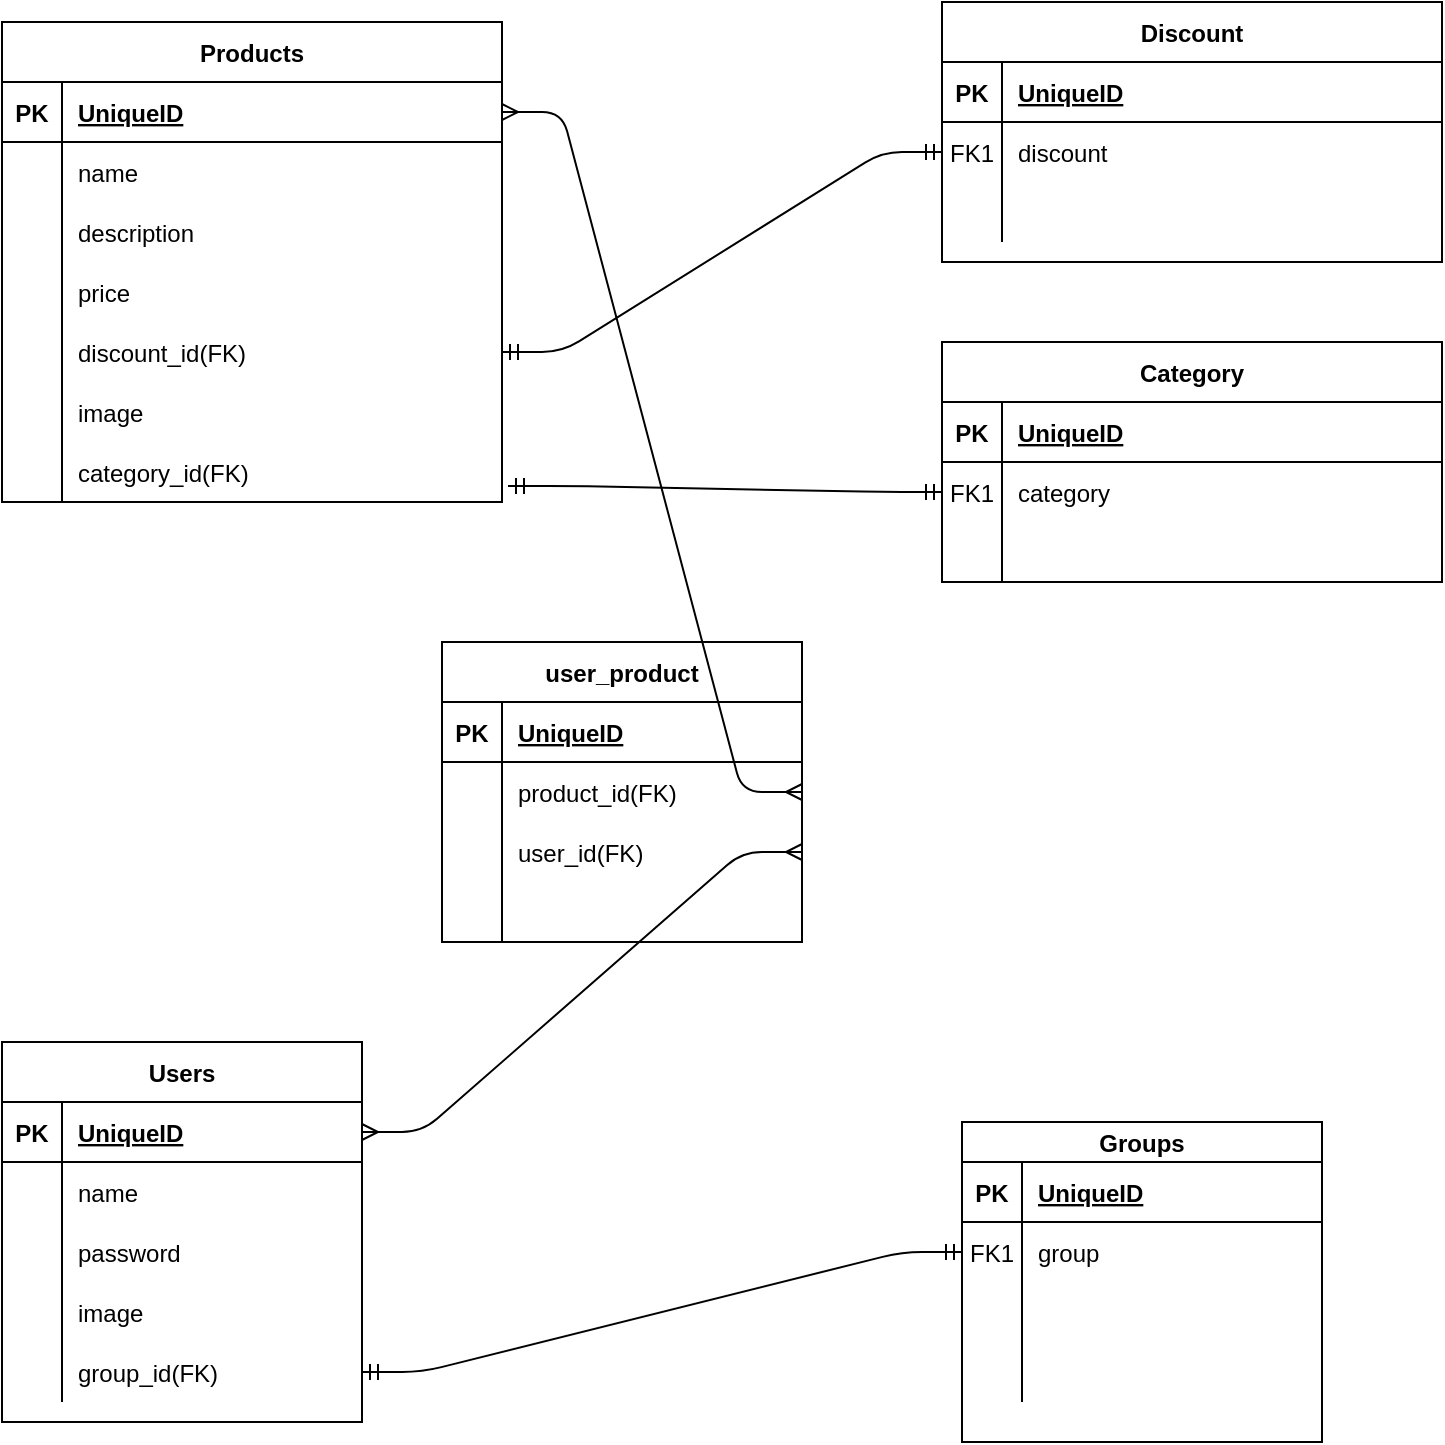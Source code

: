 <mxfile version="14.2.9" type="device"><diagram id="R2lEEEUBdFMjLlhIrx00" name="Page-1"><mxGraphModel dx="1422" dy="762" grid="1" gridSize="10" guides="1" tooltips="1" connect="1" arrows="1" fold="1" page="1" pageScale="1" pageWidth="850" pageHeight="1100" math="0" shadow="0" extFonts="Permanent Marker^https://fonts.googleapis.com/css?family=Permanent+Marker"><root><mxCell id="0"/><mxCell id="1" parent="0"/><mxCell id="C-vyLk0tnHw3VtMMgP7b-2" value="Discount" style="shape=table;startSize=30;container=1;collapsible=1;childLayout=tableLayout;fixedRows=1;rowLines=0;fontStyle=1;align=center;resizeLast=1;" parent="1" vertex="1"><mxGeometry x="510" y="30" width="250" height="130" as="geometry"/></mxCell><mxCell id="C-vyLk0tnHw3VtMMgP7b-3" value="" style="shape=partialRectangle;collapsible=0;dropTarget=0;pointerEvents=0;fillColor=none;points=[[0,0.5],[1,0.5]];portConstraint=eastwest;top=0;left=0;right=0;bottom=1;" parent="C-vyLk0tnHw3VtMMgP7b-2" vertex="1"><mxGeometry y="30" width="250" height="30" as="geometry"/></mxCell><mxCell id="C-vyLk0tnHw3VtMMgP7b-4" value="PK" style="shape=partialRectangle;overflow=hidden;connectable=0;fillColor=none;top=0;left=0;bottom=0;right=0;fontStyle=1;" parent="C-vyLk0tnHw3VtMMgP7b-3" vertex="1"><mxGeometry width="30" height="30" as="geometry"/></mxCell><mxCell id="C-vyLk0tnHw3VtMMgP7b-5" value="UniqueID" style="shape=partialRectangle;overflow=hidden;connectable=0;fillColor=none;top=0;left=0;bottom=0;right=0;align=left;spacingLeft=6;fontStyle=5;" parent="C-vyLk0tnHw3VtMMgP7b-3" vertex="1"><mxGeometry x="30" width="220" height="30" as="geometry"/></mxCell><mxCell id="C-vyLk0tnHw3VtMMgP7b-6" value="" style="shape=partialRectangle;collapsible=0;dropTarget=0;pointerEvents=0;fillColor=none;points=[[0,0.5],[1,0.5]];portConstraint=eastwest;top=0;left=0;right=0;bottom=0;" parent="C-vyLk0tnHw3VtMMgP7b-2" vertex="1"><mxGeometry y="60" width="250" height="30" as="geometry"/></mxCell><mxCell id="C-vyLk0tnHw3VtMMgP7b-7" value="FK1" style="shape=partialRectangle;overflow=hidden;connectable=0;fillColor=none;top=0;left=0;bottom=0;right=0;" parent="C-vyLk0tnHw3VtMMgP7b-6" vertex="1"><mxGeometry width="30" height="30" as="geometry"/></mxCell><mxCell id="C-vyLk0tnHw3VtMMgP7b-8" value="discount" style="shape=partialRectangle;overflow=hidden;connectable=0;fillColor=none;top=0;left=0;bottom=0;right=0;align=left;spacingLeft=6;" parent="C-vyLk0tnHw3VtMMgP7b-6" vertex="1"><mxGeometry x="30" width="220" height="30" as="geometry"/></mxCell><mxCell id="C-vyLk0tnHw3VtMMgP7b-9" value="" style="shape=partialRectangle;collapsible=0;dropTarget=0;pointerEvents=0;fillColor=none;points=[[0,0.5],[1,0.5]];portConstraint=eastwest;top=0;left=0;right=0;bottom=0;" parent="C-vyLk0tnHw3VtMMgP7b-2" vertex="1"><mxGeometry y="90" width="250" height="30" as="geometry"/></mxCell><mxCell id="C-vyLk0tnHw3VtMMgP7b-10" value="" style="shape=partialRectangle;overflow=hidden;connectable=0;fillColor=none;top=0;left=0;bottom=0;right=0;" parent="C-vyLk0tnHw3VtMMgP7b-9" vertex="1"><mxGeometry width="30" height="30" as="geometry"/></mxCell><mxCell id="C-vyLk0tnHw3VtMMgP7b-11" value="" style="shape=partialRectangle;overflow=hidden;connectable=0;fillColor=none;top=0;left=0;bottom=0;right=0;align=left;spacingLeft=6;" parent="C-vyLk0tnHw3VtMMgP7b-9" vertex="1"><mxGeometry x="30" width="220" height="30" as="geometry"/></mxCell><mxCell id="C-vyLk0tnHw3VtMMgP7b-13" value="Category" style="shape=table;startSize=30;container=1;collapsible=1;childLayout=tableLayout;fixedRows=1;rowLines=0;fontStyle=1;align=center;resizeLast=1;" parent="1" vertex="1"><mxGeometry x="510" y="200" width="250" height="120" as="geometry"/></mxCell><mxCell id="C-vyLk0tnHw3VtMMgP7b-14" value="" style="shape=partialRectangle;collapsible=0;dropTarget=0;pointerEvents=0;fillColor=none;points=[[0,0.5],[1,0.5]];portConstraint=eastwest;top=0;left=0;right=0;bottom=1;" parent="C-vyLk0tnHw3VtMMgP7b-13" vertex="1"><mxGeometry y="30" width="250" height="30" as="geometry"/></mxCell><mxCell id="C-vyLk0tnHw3VtMMgP7b-15" value="PK" style="shape=partialRectangle;overflow=hidden;connectable=0;fillColor=none;top=0;left=0;bottom=0;right=0;fontStyle=1;" parent="C-vyLk0tnHw3VtMMgP7b-14" vertex="1"><mxGeometry width="30" height="30" as="geometry"/></mxCell><mxCell id="C-vyLk0tnHw3VtMMgP7b-16" value="UniqueID" style="shape=partialRectangle;overflow=hidden;connectable=0;fillColor=none;top=0;left=0;bottom=0;right=0;align=left;spacingLeft=6;fontStyle=5;" parent="C-vyLk0tnHw3VtMMgP7b-14" vertex="1"><mxGeometry x="30" width="220" height="30" as="geometry"/></mxCell><mxCell id="C-vyLk0tnHw3VtMMgP7b-17" value="" style="shape=partialRectangle;collapsible=0;dropTarget=0;pointerEvents=0;fillColor=none;points=[[0,0.5],[1,0.5]];portConstraint=eastwest;top=0;left=0;right=0;bottom=0;" parent="C-vyLk0tnHw3VtMMgP7b-13" vertex="1"><mxGeometry y="60" width="250" height="30" as="geometry"/></mxCell><mxCell id="C-vyLk0tnHw3VtMMgP7b-18" value="FK1" style="shape=partialRectangle;overflow=hidden;connectable=0;fillColor=none;top=0;left=0;bottom=0;right=0;" parent="C-vyLk0tnHw3VtMMgP7b-17" vertex="1"><mxGeometry width="30" height="30" as="geometry"/></mxCell><mxCell id="C-vyLk0tnHw3VtMMgP7b-19" value="category" style="shape=partialRectangle;overflow=hidden;connectable=0;fillColor=none;top=0;left=0;bottom=0;right=0;align=left;spacingLeft=6;" parent="C-vyLk0tnHw3VtMMgP7b-17" vertex="1"><mxGeometry x="30" width="220" height="30" as="geometry"/></mxCell><mxCell id="C-vyLk0tnHw3VtMMgP7b-20" value="" style="shape=partialRectangle;collapsible=0;dropTarget=0;pointerEvents=0;fillColor=none;points=[[0,0.5],[1,0.5]];portConstraint=eastwest;top=0;left=0;right=0;bottom=0;" parent="C-vyLk0tnHw3VtMMgP7b-13" vertex="1"><mxGeometry y="90" width="250" height="30" as="geometry"/></mxCell><mxCell id="C-vyLk0tnHw3VtMMgP7b-21" value="" style="shape=partialRectangle;overflow=hidden;connectable=0;fillColor=none;top=0;left=0;bottom=0;right=0;" parent="C-vyLk0tnHw3VtMMgP7b-20" vertex="1"><mxGeometry width="30" height="30" as="geometry"/></mxCell><mxCell id="C-vyLk0tnHw3VtMMgP7b-22" value="" style="shape=partialRectangle;overflow=hidden;connectable=0;fillColor=none;top=0;left=0;bottom=0;right=0;align=left;spacingLeft=6;" parent="C-vyLk0tnHw3VtMMgP7b-20" vertex="1"><mxGeometry x="30" width="220" height="30" as="geometry"/></mxCell><mxCell id="C-vyLk0tnHw3VtMMgP7b-23" value="Products" style="shape=table;startSize=30;container=1;collapsible=1;childLayout=tableLayout;fixedRows=1;rowLines=0;fontStyle=1;align=center;resizeLast=1;" parent="1" vertex="1"><mxGeometry x="40" y="40" width="250" height="240" as="geometry"/></mxCell><mxCell id="C-vyLk0tnHw3VtMMgP7b-24" value="" style="shape=partialRectangle;collapsible=0;dropTarget=0;pointerEvents=0;fillColor=none;points=[[0,0.5],[1,0.5]];portConstraint=eastwest;top=0;left=0;right=0;bottom=1;" parent="C-vyLk0tnHw3VtMMgP7b-23" vertex="1"><mxGeometry y="30" width="250" height="30" as="geometry"/></mxCell><mxCell id="C-vyLk0tnHw3VtMMgP7b-25" value="PK" style="shape=partialRectangle;overflow=hidden;connectable=0;fillColor=none;top=0;left=0;bottom=0;right=0;fontStyle=1;" parent="C-vyLk0tnHw3VtMMgP7b-24" vertex="1"><mxGeometry width="30" height="30" as="geometry"/></mxCell><mxCell id="C-vyLk0tnHw3VtMMgP7b-26" value="UniqueID" style="shape=partialRectangle;overflow=hidden;connectable=0;fillColor=none;top=0;left=0;bottom=0;right=0;align=left;spacingLeft=6;fontStyle=5;" parent="C-vyLk0tnHw3VtMMgP7b-24" vertex="1"><mxGeometry x="30" width="220" height="30" as="geometry"/></mxCell><mxCell id="C-vyLk0tnHw3VtMMgP7b-27" value="" style="shape=partialRectangle;collapsible=0;dropTarget=0;pointerEvents=0;fillColor=none;points=[[0,0.5],[1,0.5]];portConstraint=eastwest;top=0;left=0;right=0;bottom=0;" parent="C-vyLk0tnHw3VtMMgP7b-23" vertex="1"><mxGeometry y="60" width="250" height="30" as="geometry"/></mxCell><mxCell id="C-vyLk0tnHw3VtMMgP7b-28" value="" style="shape=partialRectangle;overflow=hidden;connectable=0;fillColor=none;top=0;left=0;bottom=0;right=0;" parent="C-vyLk0tnHw3VtMMgP7b-27" vertex="1"><mxGeometry width="30" height="30" as="geometry"/></mxCell><mxCell id="C-vyLk0tnHw3VtMMgP7b-29" value="name" style="shape=partialRectangle;overflow=hidden;connectable=0;fillColor=none;top=0;left=0;bottom=0;right=0;align=left;spacingLeft=6;" parent="C-vyLk0tnHw3VtMMgP7b-27" vertex="1"><mxGeometry x="30" width="220" height="30" as="geometry"/></mxCell><mxCell id="twl1X3q2vGET8pT7Xpfp-2" value="" style="shape=partialRectangle;collapsible=0;dropTarget=0;pointerEvents=0;fillColor=none;top=0;left=0;bottom=0;right=0;points=[[0,0.5],[1,0.5]];portConstraint=eastwest;" vertex="1" parent="C-vyLk0tnHw3VtMMgP7b-23"><mxGeometry y="90" width="250" height="30" as="geometry"/></mxCell><mxCell id="twl1X3q2vGET8pT7Xpfp-3" value="" style="shape=partialRectangle;connectable=0;fillColor=none;top=0;left=0;bottom=0;right=0;editable=1;overflow=hidden;" vertex="1" parent="twl1X3q2vGET8pT7Xpfp-2"><mxGeometry width="30" height="30" as="geometry"/></mxCell><mxCell id="twl1X3q2vGET8pT7Xpfp-4" value="description" style="shape=partialRectangle;connectable=0;fillColor=none;top=0;left=0;bottom=0;right=0;align=left;spacingLeft=6;overflow=hidden;" vertex="1" parent="twl1X3q2vGET8pT7Xpfp-2"><mxGeometry x="30" width="220" height="30" as="geometry"/></mxCell><mxCell id="twl1X3q2vGET8pT7Xpfp-8" value="" style="shape=partialRectangle;collapsible=0;dropTarget=0;pointerEvents=0;fillColor=none;top=0;left=0;bottom=0;right=0;points=[[0,0.5],[1,0.5]];portConstraint=eastwest;" vertex="1" parent="C-vyLk0tnHw3VtMMgP7b-23"><mxGeometry y="120" width="250" height="30" as="geometry"/></mxCell><mxCell id="twl1X3q2vGET8pT7Xpfp-9" value="" style="shape=partialRectangle;connectable=0;fillColor=none;top=0;left=0;bottom=0;right=0;editable=1;overflow=hidden;" vertex="1" parent="twl1X3q2vGET8pT7Xpfp-8"><mxGeometry width="30" height="30" as="geometry"/></mxCell><mxCell id="twl1X3q2vGET8pT7Xpfp-10" value="price" style="shape=partialRectangle;connectable=0;fillColor=none;top=0;left=0;bottom=0;right=0;align=left;spacingLeft=6;overflow=hidden;" vertex="1" parent="twl1X3q2vGET8pT7Xpfp-8"><mxGeometry x="30" width="220" height="30" as="geometry"/></mxCell><mxCell id="twl1X3q2vGET8pT7Xpfp-12" value="" style="shape=partialRectangle;collapsible=0;dropTarget=0;pointerEvents=0;fillColor=none;top=0;left=0;bottom=0;right=0;points=[[0,0.5],[1,0.5]];portConstraint=eastwest;" vertex="1" parent="C-vyLk0tnHw3VtMMgP7b-23"><mxGeometry y="150" width="250" height="30" as="geometry"/></mxCell><mxCell id="twl1X3q2vGET8pT7Xpfp-13" value="" style="shape=partialRectangle;connectable=0;fillColor=none;top=0;left=0;bottom=0;right=0;editable=1;overflow=hidden;" vertex="1" parent="twl1X3q2vGET8pT7Xpfp-12"><mxGeometry width="30" height="30" as="geometry"/></mxCell><mxCell id="twl1X3q2vGET8pT7Xpfp-14" value="discount_id(FK)" style="shape=partialRectangle;connectable=0;fillColor=none;top=0;left=0;bottom=0;right=0;align=left;spacingLeft=6;overflow=hidden;" vertex="1" parent="twl1X3q2vGET8pT7Xpfp-12"><mxGeometry x="30" width="220" height="30" as="geometry"/></mxCell><mxCell id="twl1X3q2vGET8pT7Xpfp-18" style="shape=partialRectangle;collapsible=0;dropTarget=0;pointerEvents=0;fillColor=none;top=0;left=0;bottom=0;right=0;points=[[0,0.5],[1,0.5]];portConstraint=eastwest;" vertex="1" parent="C-vyLk0tnHw3VtMMgP7b-23"><mxGeometry y="180" width="250" height="30" as="geometry"/></mxCell><mxCell id="twl1X3q2vGET8pT7Xpfp-19" style="shape=partialRectangle;connectable=0;fillColor=none;top=0;left=0;bottom=0;right=0;editable=1;overflow=hidden;" vertex="1" parent="twl1X3q2vGET8pT7Xpfp-18"><mxGeometry width="30" height="30" as="geometry"/></mxCell><mxCell id="twl1X3q2vGET8pT7Xpfp-20" value="image" style="shape=partialRectangle;connectable=0;fillColor=none;top=0;left=0;bottom=0;right=0;align=left;spacingLeft=6;overflow=hidden;" vertex="1" parent="twl1X3q2vGET8pT7Xpfp-18"><mxGeometry x="30" width="220" height="30" as="geometry"/></mxCell><mxCell id="twl1X3q2vGET8pT7Xpfp-21" style="shape=partialRectangle;collapsible=0;dropTarget=0;pointerEvents=0;fillColor=none;top=0;left=0;bottom=0;right=0;points=[[0,0.5],[1,0.5]];portConstraint=eastwest;" vertex="1" parent="C-vyLk0tnHw3VtMMgP7b-23"><mxGeometry y="210" width="250" height="30" as="geometry"/></mxCell><mxCell id="twl1X3q2vGET8pT7Xpfp-22" style="shape=partialRectangle;connectable=0;fillColor=none;top=0;left=0;bottom=0;right=0;editable=1;overflow=hidden;" vertex="1" parent="twl1X3q2vGET8pT7Xpfp-21"><mxGeometry width="30" height="30" as="geometry"/></mxCell><mxCell id="twl1X3q2vGET8pT7Xpfp-23" value="category_id(FK)" style="shape=partialRectangle;connectable=0;fillColor=none;top=0;left=0;bottom=0;right=0;align=left;spacingLeft=6;overflow=hidden;" vertex="1" parent="twl1X3q2vGET8pT7Xpfp-21"><mxGeometry x="30" width="220" height="30" as="geometry"/></mxCell><mxCell id="twl1X3q2vGET8pT7Xpfp-34" value="Users" style="shape=table;startSize=30;container=1;collapsible=1;childLayout=tableLayout;fixedRows=1;rowLines=0;fontStyle=1;align=center;resizeLast=1;" vertex="1" parent="1"><mxGeometry x="40" y="550" width="180" height="190" as="geometry"/></mxCell><mxCell id="twl1X3q2vGET8pT7Xpfp-35" value="" style="shape=partialRectangle;collapsible=0;dropTarget=0;pointerEvents=0;fillColor=none;top=0;left=0;bottom=1;right=0;points=[[0,0.5],[1,0.5]];portConstraint=eastwest;" vertex="1" parent="twl1X3q2vGET8pT7Xpfp-34"><mxGeometry y="30" width="180" height="30" as="geometry"/></mxCell><mxCell id="twl1X3q2vGET8pT7Xpfp-36" value="PK" style="shape=partialRectangle;connectable=0;fillColor=none;top=0;left=0;bottom=0;right=0;fontStyle=1;overflow=hidden;" vertex="1" parent="twl1X3q2vGET8pT7Xpfp-35"><mxGeometry width="30" height="30" as="geometry"/></mxCell><mxCell id="twl1X3q2vGET8pT7Xpfp-37" value="UniqueID" style="shape=partialRectangle;connectable=0;fillColor=none;top=0;left=0;bottom=0;right=0;align=left;spacingLeft=6;fontStyle=5;overflow=hidden;" vertex="1" parent="twl1X3q2vGET8pT7Xpfp-35"><mxGeometry x="30" width="150" height="30" as="geometry"/></mxCell><mxCell id="twl1X3q2vGET8pT7Xpfp-38" value="" style="shape=partialRectangle;collapsible=0;dropTarget=0;pointerEvents=0;fillColor=none;top=0;left=0;bottom=0;right=0;points=[[0,0.5],[1,0.5]];portConstraint=eastwest;" vertex="1" parent="twl1X3q2vGET8pT7Xpfp-34"><mxGeometry y="60" width="180" height="30" as="geometry"/></mxCell><mxCell id="twl1X3q2vGET8pT7Xpfp-39" value="" style="shape=partialRectangle;connectable=0;fillColor=none;top=0;left=0;bottom=0;right=0;editable=1;overflow=hidden;" vertex="1" parent="twl1X3q2vGET8pT7Xpfp-38"><mxGeometry width="30" height="30" as="geometry"/></mxCell><mxCell id="twl1X3q2vGET8pT7Xpfp-40" value="name" style="shape=partialRectangle;connectable=0;fillColor=none;top=0;left=0;bottom=0;right=0;align=left;spacingLeft=6;overflow=hidden;" vertex="1" parent="twl1X3q2vGET8pT7Xpfp-38"><mxGeometry x="30" width="150" height="30" as="geometry"/></mxCell><mxCell id="twl1X3q2vGET8pT7Xpfp-41" value="" style="shape=partialRectangle;collapsible=0;dropTarget=0;pointerEvents=0;fillColor=none;top=0;left=0;bottom=0;right=0;points=[[0,0.5],[1,0.5]];portConstraint=eastwest;" vertex="1" parent="twl1X3q2vGET8pT7Xpfp-34"><mxGeometry y="90" width="180" height="30" as="geometry"/></mxCell><mxCell id="twl1X3q2vGET8pT7Xpfp-42" value="" style="shape=partialRectangle;connectable=0;fillColor=none;top=0;left=0;bottom=0;right=0;editable=1;overflow=hidden;" vertex="1" parent="twl1X3q2vGET8pT7Xpfp-41"><mxGeometry width="30" height="30" as="geometry"/></mxCell><mxCell id="twl1X3q2vGET8pT7Xpfp-43" value="password" style="shape=partialRectangle;connectable=0;fillColor=none;top=0;left=0;bottom=0;right=0;align=left;spacingLeft=6;overflow=hidden;" vertex="1" parent="twl1X3q2vGET8pT7Xpfp-41"><mxGeometry x="30" width="150" height="30" as="geometry"/></mxCell><mxCell id="twl1X3q2vGET8pT7Xpfp-44" value="" style="shape=partialRectangle;collapsible=0;dropTarget=0;pointerEvents=0;fillColor=none;top=0;left=0;bottom=0;right=0;points=[[0,0.5],[1,0.5]];portConstraint=eastwest;" vertex="1" parent="twl1X3q2vGET8pT7Xpfp-34"><mxGeometry y="120" width="180" height="30" as="geometry"/></mxCell><mxCell id="twl1X3q2vGET8pT7Xpfp-45" value="" style="shape=partialRectangle;connectable=0;fillColor=none;top=0;left=0;bottom=0;right=0;editable=1;overflow=hidden;" vertex="1" parent="twl1X3q2vGET8pT7Xpfp-44"><mxGeometry width="30" height="30" as="geometry"/></mxCell><mxCell id="twl1X3q2vGET8pT7Xpfp-46" value="image" style="shape=partialRectangle;connectable=0;fillColor=none;top=0;left=0;bottom=0;right=0;align=left;spacingLeft=6;overflow=hidden;" vertex="1" parent="twl1X3q2vGET8pT7Xpfp-44"><mxGeometry x="30" width="150" height="30" as="geometry"/></mxCell><mxCell id="twl1X3q2vGET8pT7Xpfp-60" style="shape=partialRectangle;collapsible=0;dropTarget=0;pointerEvents=0;fillColor=none;top=0;left=0;bottom=0;right=0;points=[[0,0.5],[1,0.5]];portConstraint=eastwest;" vertex="1" parent="twl1X3q2vGET8pT7Xpfp-34"><mxGeometry y="150" width="180" height="30" as="geometry"/></mxCell><mxCell id="twl1X3q2vGET8pT7Xpfp-61" style="shape=partialRectangle;connectable=0;fillColor=none;top=0;left=0;bottom=0;right=0;editable=1;overflow=hidden;" vertex="1" parent="twl1X3q2vGET8pT7Xpfp-60"><mxGeometry width="30" height="30" as="geometry"/></mxCell><mxCell id="twl1X3q2vGET8pT7Xpfp-62" value="group_id(FK)" style="shape=partialRectangle;connectable=0;fillColor=none;top=0;left=0;bottom=0;right=0;align=left;spacingLeft=6;overflow=hidden;" vertex="1" parent="twl1X3q2vGET8pT7Xpfp-60"><mxGeometry x="30" width="150" height="30" as="geometry"/></mxCell><mxCell id="twl1X3q2vGET8pT7Xpfp-47" value="Groups" style="shape=table;startSize=20;container=1;collapsible=1;childLayout=tableLayout;fixedRows=1;rowLines=0;fontStyle=1;align=center;resizeLast=1;" vertex="1" parent="1"><mxGeometry x="520" y="590" width="180" height="160" as="geometry"/></mxCell><mxCell id="twl1X3q2vGET8pT7Xpfp-48" value="" style="shape=partialRectangle;collapsible=0;dropTarget=0;pointerEvents=0;fillColor=none;top=0;left=0;bottom=1;right=0;points=[[0,0.5],[1,0.5]];portConstraint=eastwest;" vertex="1" parent="twl1X3q2vGET8pT7Xpfp-47"><mxGeometry y="20" width="180" height="30" as="geometry"/></mxCell><mxCell id="twl1X3q2vGET8pT7Xpfp-49" value="PK" style="shape=partialRectangle;connectable=0;fillColor=none;top=0;left=0;bottom=0;right=0;fontStyle=1;overflow=hidden;" vertex="1" parent="twl1X3q2vGET8pT7Xpfp-48"><mxGeometry width="30" height="30" as="geometry"/></mxCell><mxCell id="twl1X3q2vGET8pT7Xpfp-50" value="UniqueID" style="shape=partialRectangle;connectable=0;fillColor=none;top=0;left=0;bottom=0;right=0;align=left;spacingLeft=6;fontStyle=5;overflow=hidden;" vertex="1" parent="twl1X3q2vGET8pT7Xpfp-48"><mxGeometry x="30" width="150" height="30" as="geometry"/></mxCell><mxCell id="twl1X3q2vGET8pT7Xpfp-51" value="" style="shape=partialRectangle;collapsible=0;dropTarget=0;pointerEvents=0;fillColor=none;top=0;left=0;bottom=0;right=0;points=[[0,0.5],[1,0.5]];portConstraint=eastwest;" vertex="1" parent="twl1X3q2vGET8pT7Xpfp-47"><mxGeometry y="50" width="180" height="30" as="geometry"/></mxCell><mxCell id="twl1X3q2vGET8pT7Xpfp-52" value="FK1" style="shape=partialRectangle;connectable=0;fillColor=none;top=0;left=0;bottom=0;right=0;editable=1;overflow=hidden;" vertex="1" parent="twl1X3q2vGET8pT7Xpfp-51"><mxGeometry width="30" height="30" as="geometry"/></mxCell><mxCell id="twl1X3q2vGET8pT7Xpfp-53" value="group" style="shape=partialRectangle;connectable=0;fillColor=none;top=0;left=0;bottom=0;right=0;align=left;spacingLeft=6;overflow=hidden;" vertex="1" parent="twl1X3q2vGET8pT7Xpfp-51"><mxGeometry x="30" width="150" height="30" as="geometry"/></mxCell><mxCell id="twl1X3q2vGET8pT7Xpfp-54" value="" style="shape=partialRectangle;collapsible=0;dropTarget=0;pointerEvents=0;fillColor=none;top=0;left=0;bottom=0;right=0;points=[[0,0.5],[1,0.5]];portConstraint=eastwest;" vertex="1" parent="twl1X3q2vGET8pT7Xpfp-47"><mxGeometry y="80" width="180" height="30" as="geometry"/></mxCell><mxCell id="twl1X3q2vGET8pT7Xpfp-55" value="" style="shape=partialRectangle;connectable=0;fillColor=none;top=0;left=0;bottom=0;right=0;editable=1;overflow=hidden;" vertex="1" parent="twl1X3q2vGET8pT7Xpfp-54"><mxGeometry width="30" height="30" as="geometry"/></mxCell><mxCell id="twl1X3q2vGET8pT7Xpfp-56" value="" style="shape=partialRectangle;connectable=0;fillColor=none;top=0;left=0;bottom=0;right=0;align=left;spacingLeft=6;overflow=hidden;" vertex="1" parent="twl1X3q2vGET8pT7Xpfp-54"><mxGeometry x="30" width="150" height="30" as="geometry"/></mxCell><mxCell id="twl1X3q2vGET8pT7Xpfp-57" value="" style="shape=partialRectangle;collapsible=0;dropTarget=0;pointerEvents=0;fillColor=none;top=0;left=0;bottom=0;right=0;points=[[0,0.5],[1,0.5]];portConstraint=eastwest;" vertex="1" parent="twl1X3q2vGET8pT7Xpfp-47"><mxGeometry y="110" width="180" height="30" as="geometry"/></mxCell><mxCell id="twl1X3q2vGET8pT7Xpfp-58" value="" style="shape=partialRectangle;connectable=0;fillColor=none;top=0;left=0;bottom=0;right=0;editable=1;overflow=hidden;" vertex="1" parent="twl1X3q2vGET8pT7Xpfp-57"><mxGeometry width="30" height="30" as="geometry"/></mxCell><mxCell id="twl1X3q2vGET8pT7Xpfp-59" value="" style="shape=partialRectangle;connectable=0;fillColor=none;top=0;left=0;bottom=0;right=0;align=left;spacingLeft=6;overflow=hidden;" vertex="1" parent="twl1X3q2vGET8pT7Xpfp-57"><mxGeometry x="30" width="150" height="30" as="geometry"/></mxCell><mxCell id="twl1X3q2vGET8pT7Xpfp-63" value="" style="edgeStyle=entityRelationEdgeStyle;fontSize=12;html=1;endArrow=ERmandOne;startArrow=ERmandOne;entryX=0;entryY=0.5;entryDx=0;entryDy=0;" edge="1" parent="1" source="twl1X3q2vGET8pT7Xpfp-60" target="twl1X3q2vGET8pT7Xpfp-51"><mxGeometry width="100" height="100" relative="1" as="geometry"><mxPoint x="420" y="420" as="sourcePoint"/><mxPoint x="520" y="320" as="targetPoint"/></mxGeometry></mxCell><mxCell id="twl1X3q2vGET8pT7Xpfp-66" value="" style="edgeStyle=entityRelationEdgeStyle;fontSize=12;html=1;endArrow=ERmandOne;startArrow=ERmandOne;exitX=1.012;exitY=0.733;exitDx=0;exitDy=0;exitPerimeter=0;entryX=0;entryY=0.5;entryDx=0;entryDy=0;" edge="1" parent="1" source="twl1X3q2vGET8pT7Xpfp-21" target="C-vyLk0tnHw3VtMMgP7b-17"><mxGeometry width="100" height="100" relative="1" as="geometry"><mxPoint x="420" y="420" as="sourcePoint"/><mxPoint x="520" y="320" as="targetPoint"/></mxGeometry></mxCell><mxCell id="twl1X3q2vGET8pT7Xpfp-67" value="" style="edgeStyle=entityRelationEdgeStyle;fontSize=12;html=1;endArrow=ERmandOne;startArrow=ERmandOne;entryX=0;entryY=0.5;entryDx=0;entryDy=0;" edge="1" parent="1" source="twl1X3q2vGET8pT7Xpfp-12" target="C-vyLk0tnHw3VtMMgP7b-6"><mxGeometry width="100" height="100" relative="1" as="geometry"><mxPoint x="420" y="420" as="sourcePoint"/><mxPoint x="520" y="320" as="targetPoint"/></mxGeometry></mxCell><mxCell id="twl1X3q2vGET8pT7Xpfp-69" value="user_product" style="shape=table;startSize=30;container=1;collapsible=1;childLayout=tableLayout;fixedRows=1;rowLines=0;fontStyle=1;align=center;resizeLast=1;" vertex="1" parent="1"><mxGeometry x="260" y="350" width="180" height="150" as="geometry"/></mxCell><mxCell id="twl1X3q2vGET8pT7Xpfp-70" value="" style="shape=partialRectangle;collapsible=0;dropTarget=0;pointerEvents=0;fillColor=none;top=0;left=0;bottom=1;right=0;points=[[0,0.5],[1,0.5]];portConstraint=eastwest;" vertex="1" parent="twl1X3q2vGET8pT7Xpfp-69"><mxGeometry y="30" width="180" height="30" as="geometry"/></mxCell><mxCell id="twl1X3q2vGET8pT7Xpfp-71" value="PK" style="shape=partialRectangle;connectable=0;fillColor=none;top=0;left=0;bottom=0;right=0;fontStyle=1;overflow=hidden;" vertex="1" parent="twl1X3q2vGET8pT7Xpfp-70"><mxGeometry width="30" height="30" as="geometry"/></mxCell><mxCell id="twl1X3q2vGET8pT7Xpfp-72" value="UniqueID" style="shape=partialRectangle;connectable=0;fillColor=none;top=0;left=0;bottom=0;right=0;align=left;spacingLeft=6;fontStyle=5;overflow=hidden;" vertex="1" parent="twl1X3q2vGET8pT7Xpfp-70"><mxGeometry x="30" width="150" height="30" as="geometry"/></mxCell><mxCell id="twl1X3q2vGET8pT7Xpfp-73" value="" style="shape=partialRectangle;collapsible=0;dropTarget=0;pointerEvents=0;fillColor=none;top=0;left=0;bottom=0;right=0;points=[[0,0.5],[1,0.5]];portConstraint=eastwest;" vertex="1" parent="twl1X3q2vGET8pT7Xpfp-69"><mxGeometry y="60" width="180" height="30" as="geometry"/></mxCell><mxCell id="twl1X3q2vGET8pT7Xpfp-74" value="" style="shape=partialRectangle;connectable=0;fillColor=none;top=0;left=0;bottom=0;right=0;editable=1;overflow=hidden;" vertex="1" parent="twl1X3q2vGET8pT7Xpfp-73"><mxGeometry width="30" height="30" as="geometry"/></mxCell><mxCell id="twl1X3q2vGET8pT7Xpfp-75" value="product_id(FK)" style="shape=partialRectangle;connectable=0;fillColor=none;top=0;left=0;bottom=0;right=0;align=left;spacingLeft=6;overflow=hidden;" vertex="1" parent="twl1X3q2vGET8pT7Xpfp-73"><mxGeometry x="30" width="150" height="30" as="geometry"/></mxCell><mxCell id="twl1X3q2vGET8pT7Xpfp-76" value="" style="shape=partialRectangle;collapsible=0;dropTarget=0;pointerEvents=0;fillColor=none;top=0;left=0;bottom=0;right=0;points=[[0,0.5],[1,0.5]];portConstraint=eastwest;" vertex="1" parent="twl1X3q2vGET8pT7Xpfp-69"><mxGeometry y="90" width="180" height="30" as="geometry"/></mxCell><mxCell id="twl1X3q2vGET8pT7Xpfp-77" value="" style="shape=partialRectangle;connectable=0;fillColor=none;top=0;left=0;bottom=0;right=0;editable=1;overflow=hidden;" vertex="1" parent="twl1X3q2vGET8pT7Xpfp-76"><mxGeometry width="30" height="30" as="geometry"/></mxCell><mxCell id="twl1X3q2vGET8pT7Xpfp-78" value="user_id(FK)" style="shape=partialRectangle;connectable=0;fillColor=none;top=0;left=0;bottom=0;right=0;align=left;spacingLeft=6;overflow=hidden;" vertex="1" parent="twl1X3q2vGET8pT7Xpfp-76"><mxGeometry x="30" width="150" height="30" as="geometry"/></mxCell><mxCell id="twl1X3q2vGET8pT7Xpfp-79" value="" style="shape=partialRectangle;collapsible=0;dropTarget=0;pointerEvents=0;fillColor=none;top=0;left=0;bottom=0;right=0;points=[[0,0.5],[1,0.5]];portConstraint=eastwest;" vertex="1" parent="twl1X3q2vGET8pT7Xpfp-69"><mxGeometry y="120" width="180" height="30" as="geometry"/></mxCell><mxCell id="twl1X3q2vGET8pT7Xpfp-80" value="" style="shape=partialRectangle;connectable=0;fillColor=none;top=0;left=0;bottom=0;right=0;editable=1;overflow=hidden;" vertex="1" parent="twl1X3q2vGET8pT7Xpfp-79"><mxGeometry width="30" height="30" as="geometry"/></mxCell><mxCell id="twl1X3q2vGET8pT7Xpfp-81" value="" style="shape=partialRectangle;connectable=0;fillColor=none;top=0;left=0;bottom=0;right=0;align=left;spacingLeft=6;overflow=hidden;" vertex="1" parent="twl1X3q2vGET8pT7Xpfp-79"><mxGeometry x="30" width="150" height="30" as="geometry"/></mxCell><mxCell id="twl1X3q2vGET8pT7Xpfp-82" value="" style="edgeStyle=entityRelationEdgeStyle;fontSize=12;html=1;endArrow=ERmany;startArrow=ERmany;exitX=1;exitY=0.5;exitDx=0;exitDy=0;entryX=1;entryY=0.5;entryDx=0;entryDy=0;jumpStyle=none;" edge="1" parent="1" source="twl1X3q2vGET8pT7Xpfp-73" target="C-vyLk0tnHw3VtMMgP7b-24"><mxGeometry width="100" height="100" relative="1" as="geometry"><mxPoint x="420" y="420" as="sourcePoint"/><mxPoint x="520" y="320" as="targetPoint"/></mxGeometry></mxCell><mxCell id="twl1X3q2vGET8pT7Xpfp-83" value="" style="edgeStyle=entityRelationEdgeStyle;fontSize=12;html=1;endArrow=ERmany;startArrow=ERmany;exitX=1;exitY=0.5;exitDx=0;exitDy=0;entryX=1;entryY=0.5;entryDx=0;entryDy=0;" edge="1" parent="1" source="twl1X3q2vGET8pT7Xpfp-76" target="twl1X3q2vGET8pT7Xpfp-35"><mxGeometry width="100" height="100" relative="1" as="geometry"><mxPoint x="420" y="420" as="sourcePoint"/><mxPoint x="520" y="320" as="targetPoint"/></mxGeometry></mxCell></root></mxGraphModel></diagram></mxfile>